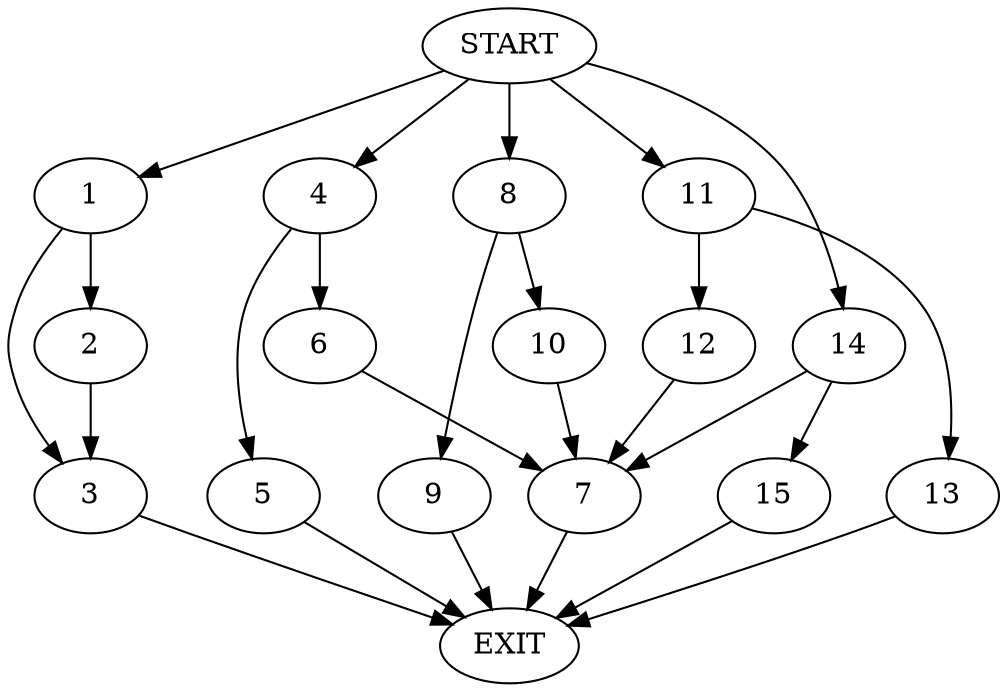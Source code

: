 digraph {
0 [label="START"]
16 [label="EXIT"]
0 -> 1
1 -> 2
1 -> 3
2 -> 3
3 -> 16
0 -> 4
4 -> 5
4 -> 6
6 -> 7
5 -> 16
7 -> 16
0 -> 8
8 -> 9
8 -> 10
9 -> 16
10 -> 7
0 -> 11
11 -> 12
11 -> 13
13 -> 16
12 -> 7
0 -> 14
14 -> 7
14 -> 15
15 -> 16
}
